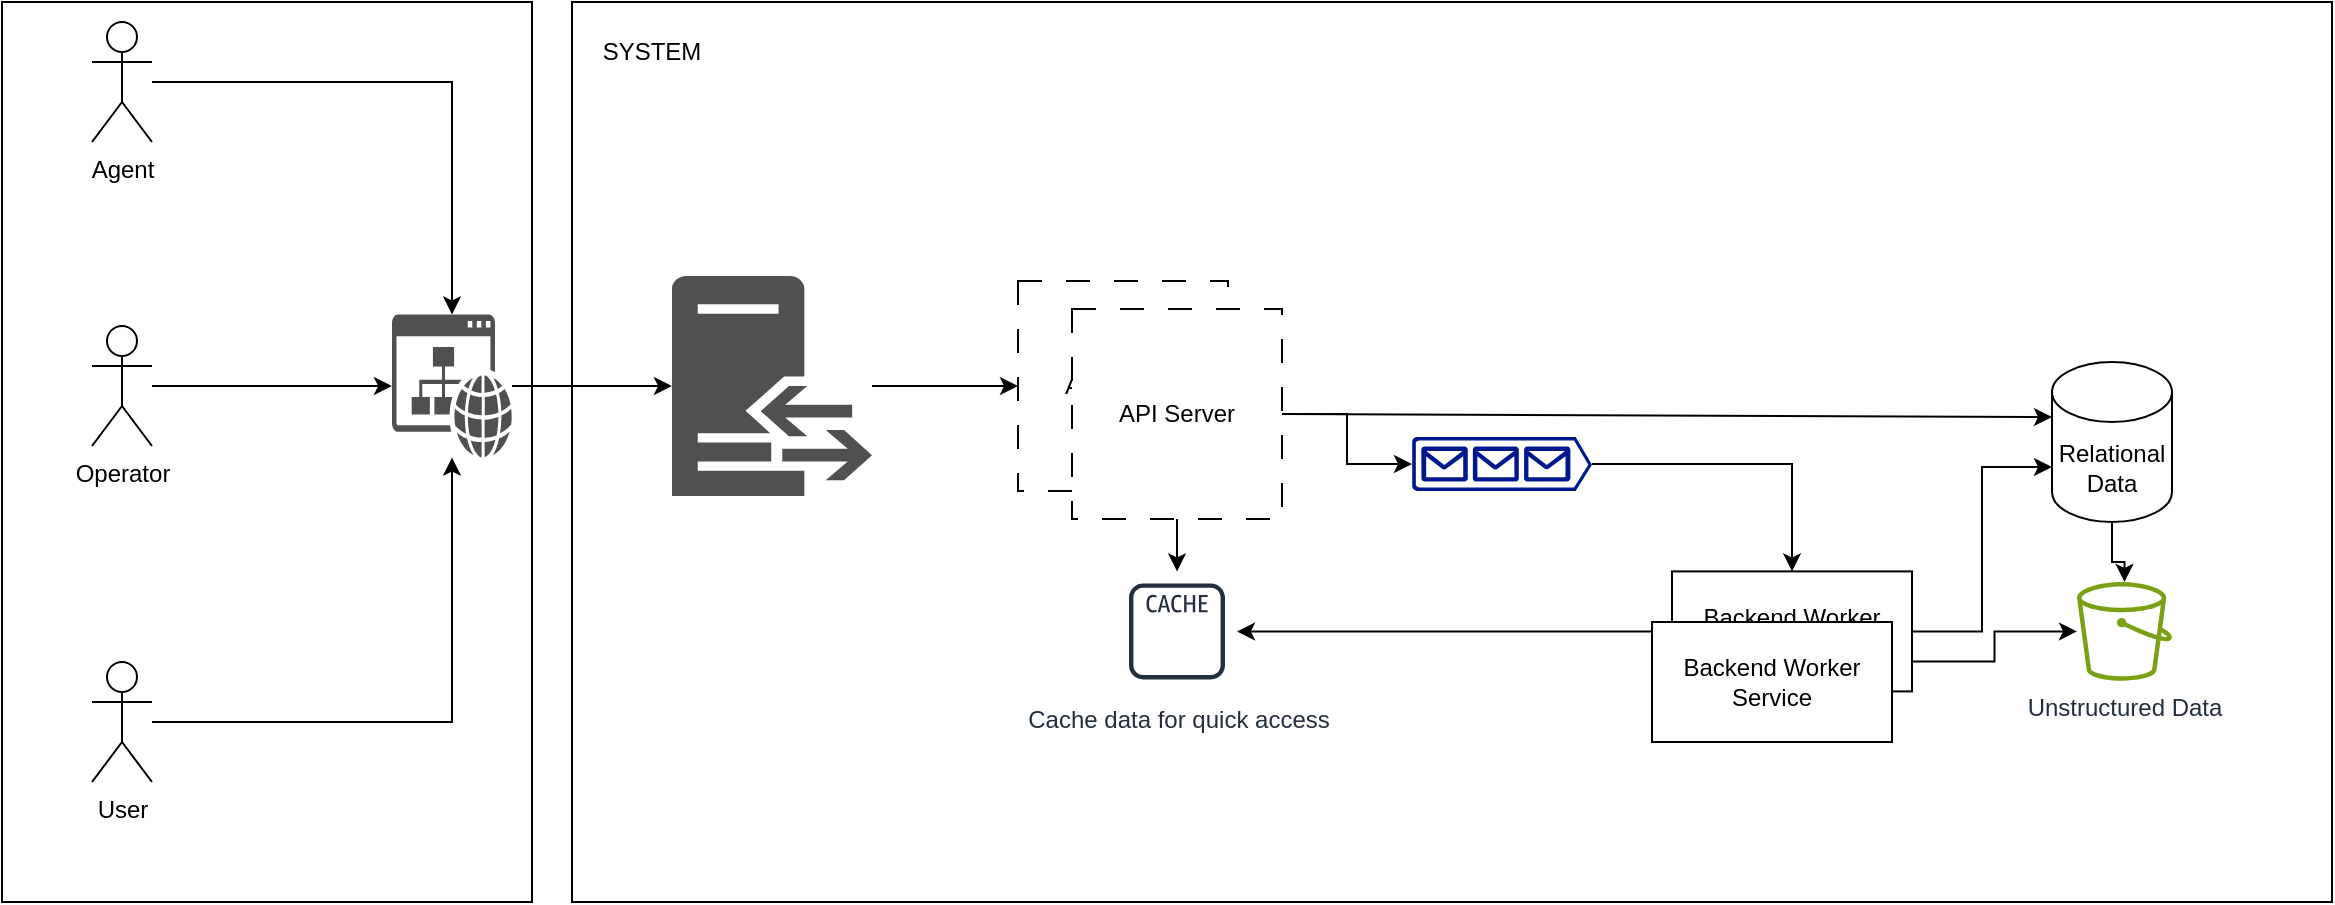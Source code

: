 <mxfile version="22.0.0" type="github">
  <diagram name="Page-1" id="VIxuaLZ3ZZiyrBkaiSTJ">
    <mxGraphModel dx="1900" dy="574" grid="1" gridSize="10" guides="1" tooltips="1" connect="1" arrows="1" fold="1" page="1" pageScale="1" pageWidth="850" pageHeight="1100" math="0" shadow="0">
      <root>
        <mxCell id="0" />
        <mxCell id="1" parent="0" />
        <mxCell id="T1PkeN0rb3LB9wRM_9mk-1" value="" style="rounded=0;whiteSpace=wrap;html=1;" vertex="1" parent="1">
          <mxGeometry x="-135" y="50" width="265" height="450" as="geometry" />
        </mxCell>
        <mxCell id="SYVp2LvqQkuV6gOD7tC8-35" value="" style="rounded=0;whiteSpace=wrap;html=1;" parent="1" vertex="1">
          <mxGeometry x="150" y="50" width="880" height="450" as="geometry" />
        </mxCell>
        <mxCell id="SYVp2LvqQkuV6gOD7tC8-29" value="" style="edgeStyle=orthogonalEdgeStyle;rounded=0;orthogonalLoop=1;jettySize=auto;html=1;" parent="1" source="SYVp2LvqQkuV6gOD7tC8-1" target="SYVp2LvqQkuV6gOD7tC8-12" edge="1">
          <mxGeometry relative="1" as="geometry" />
        </mxCell>
        <mxCell id="SYVp2LvqQkuV6gOD7tC8-1" value="Agent" style="shape=umlActor;verticalLabelPosition=bottom;verticalAlign=top;html=1;outlineConnect=0;" parent="1" vertex="1">
          <mxGeometry x="-90" y="60" width="30" height="60" as="geometry" />
        </mxCell>
        <mxCell id="SYVp2LvqQkuV6gOD7tC8-30" value="" style="edgeStyle=orthogonalEdgeStyle;rounded=0;orthogonalLoop=1;jettySize=auto;html=1;" parent="1" source="SYVp2LvqQkuV6gOD7tC8-3" target="SYVp2LvqQkuV6gOD7tC8-12" edge="1">
          <mxGeometry relative="1" as="geometry" />
        </mxCell>
        <mxCell id="SYVp2LvqQkuV6gOD7tC8-3" value="Operator&lt;br&gt;" style="shape=umlActor;verticalLabelPosition=bottom;verticalAlign=top;html=1;outlineConnect=0;" parent="1" vertex="1">
          <mxGeometry x="-90" y="212" width="30" height="60" as="geometry" />
        </mxCell>
        <mxCell id="SYVp2LvqQkuV6gOD7tC8-31" value="" style="edgeStyle=orthogonalEdgeStyle;rounded=0;orthogonalLoop=1;jettySize=auto;html=1;" parent="1" source="SYVp2LvqQkuV6gOD7tC8-4" target="SYVp2LvqQkuV6gOD7tC8-12" edge="1">
          <mxGeometry relative="1" as="geometry" />
        </mxCell>
        <mxCell id="SYVp2LvqQkuV6gOD7tC8-4" value="User" style="shape=umlActor;verticalLabelPosition=bottom;verticalAlign=top;html=1;outlineConnect=0;" parent="1" vertex="1">
          <mxGeometry x="-90" y="380" width="30" height="60" as="geometry" />
        </mxCell>
        <mxCell id="SYVp2LvqQkuV6gOD7tC8-9" value="" style="edgeStyle=orthogonalEdgeStyle;rounded=0;orthogonalLoop=1;jettySize=auto;html=1;" parent="1" source="SYVp2LvqQkuV6gOD7tC8-7" target="SYVp2LvqQkuV6gOD7tC8-8" edge="1">
          <mxGeometry relative="1" as="geometry" />
        </mxCell>
        <mxCell id="SYVp2LvqQkuV6gOD7tC8-7" value="Relational Data" style="shape=cylinder3;whiteSpace=wrap;html=1;boundedLbl=1;backgroundOutline=1;size=15;" parent="1" vertex="1">
          <mxGeometry x="890" y="230" width="60" height="80" as="geometry" />
        </mxCell>
        <mxCell id="SYVp2LvqQkuV6gOD7tC8-8" value="Unstructured Data" style="sketch=0;outlineConnect=0;fontColor=#232F3E;gradientColor=none;fillColor=#7AA116;strokeColor=none;dashed=0;verticalLabelPosition=bottom;verticalAlign=top;align=center;html=1;fontSize=12;fontStyle=0;aspect=fixed;pointerEvents=1;shape=mxgraph.aws4.bucket;" parent="1" vertex="1">
          <mxGeometry x="902.5" y="340" width="47.5" height="49.4" as="geometry" />
        </mxCell>
        <mxCell id="SYVp2LvqQkuV6gOD7tC8-19" value="" style="edgeStyle=orthogonalEdgeStyle;rounded=0;orthogonalLoop=1;jettySize=auto;html=1;" parent="1" source="SYVp2LvqQkuV6gOD7tC8-11" target="SYVp2LvqQkuV6gOD7tC8-13" edge="1">
          <mxGeometry relative="1" as="geometry" />
        </mxCell>
        <mxCell id="SYVp2LvqQkuV6gOD7tC8-11" value="" style="sketch=0;pointerEvents=1;shadow=0;dashed=0;html=1;strokeColor=none;fillColor=#505050;labelPosition=center;verticalLabelPosition=bottom;verticalAlign=top;outlineConnect=0;align=center;shape=mxgraph.office.servers.reverse_proxy;" parent="1" vertex="1">
          <mxGeometry x="200" y="187" width="100" height="110" as="geometry" />
        </mxCell>
        <mxCell id="SYVp2LvqQkuV6gOD7tC8-18" value="" style="edgeStyle=orthogonalEdgeStyle;rounded=0;orthogonalLoop=1;jettySize=auto;html=1;" parent="1" source="SYVp2LvqQkuV6gOD7tC8-12" target="SYVp2LvqQkuV6gOD7tC8-11" edge="1">
          <mxGeometry relative="1" as="geometry" />
        </mxCell>
        <mxCell id="SYVp2LvqQkuV6gOD7tC8-12" value="" style="sketch=0;pointerEvents=1;shadow=0;dashed=0;html=1;strokeColor=none;fillColor=#505050;labelPosition=center;verticalLabelPosition=bottom;verticalAlign=top;outlineConnect=0;align=center;shape=mxgraph.office.concepts.website;" parent="1" vertex="1">
          <mxGeometry x="60" y="206.25" width="60" height="71.5" as="geometry" />
        </mxCell>
        <mxCell id="SYVp2LvqQkuV6gOD7tC8-13" value="API Server" style="whiteSpace=wrap;html=1;aspect=fixed;dashed=1;dashPattern=12 12;" parent="1" vertex="1">
          <mxGeometry x="373" y="189.5" width="105" height="105" as="geometry" />
        </mxCell>
        <mxCell id="SYVp2LvqQkuV6gOD7tC8-21" value="" style="edgeStyle=orthogonalEdgeStyle;rounded=0;orthogonalLoop=1;jettySize=auto;html=1;" parent="1" source="SYVp2LvqQkuV6gOD7tC8-15" target="SYVp2LvqQkuV6gOD7tC8-20" edge="1">
          <mxGeometry relative="1" as="geometry" />
        </mxCell>
        <mxCell id="SYVp2LvqQkuV6gOD7tC8-15" value="API Server" style="whiteSpace=wrap;html=1;aspect=fixed;dashed=1;dashPattern=12 12;" parent="1" vertex="1">
          <mxGeometry x="400" y="203.5" width="105" height="105" as="geometry" />
        </mxCell>
        <mxCell id="SYVp2LvqQkuV6gOD7tC8-26" value="" style="edgeStyle=orthogonalEdgeStyle;rounded=0;orthogonalLoop=1;jettySize=auto;html=1;entryX=0;entryY=0;entryDx=0;entryDy=52.5;entryPerimeter=0;" parent="1" source="SYVp2LvqQkuV6gOD7tC8-17" target="SYVp2LvqQkuV6gOD7tC8-7" edge="1">
          <mxGeometry relative="1" as="geometry" />
        </mxCell>
        <mxCell id="SYVp2LvqQkuV6gOD7tC8-17" value="Backend Worker Service" style="rounded=0;whiteSpace=wrap;html=1;" parent="1" vertex="1">
          <mxGeometry x="700" y="334.7" width="120" height="60" as="geometry" />
        </mxCell>
        <mxCell id="SYVp2LvqQkuV6gOD7tC8-22" value="" style="edgeStyle=orthogonalEdgeStyle;rounded=0;orthogonalLoop=1;jettySize=auto;html=1;" parent="1" source="SYVp2LvqQkuV6gOD7tC8-20" target="SYVp2LvqQkuV6gOD7tC8-17" edge="1">
          <mxGeometry relative="1" as="geometry" />
        </mxCell>
        <mxCell id="SYVp2LvqQkuV6gOD7tC8-20" value="" style="sketch=0;aspect=fixed;pointerEvents=1;shadow=0;dashed=0;html=1;strokeColor=none;labelPosition=center;verticalLabelPosition=bottom;verticalAlign=top;align=center;fillColor=#00188D;shape=mxgraph.azure.queue_generic" parent="1" vertex="1">
          <mxGeometry x="570" y="267.5" width="90" height="27" as="geometry" />
        </mxCell>
        <mxCell id="SYVp2LvqQkuV6gOD7tC8-24" value="" style="edgeStyle=orthogonalEdgeStyle;rounded=0;orthogonalLoop=1;jettySize=auto;html=1;exitX=1;exitY=0.75;exitDx=0;exitDy=0;" parent="1" source="SYVp2LvqQkuV6gOD7tC8-17" target="SYVp2LvqQkuV6gOD7tC8-8" edge="1">
          <mxGeometry relative="1" as="geometry">
            <mxPoint x="840" y="440" as="sourcePoint" />
            <mxPoint x="900" y="293" as="targetPoint" />
          </mxGeometry>
        </mxCell>
        <mxCell id="SYVp2LvqQkuV6gOD7tC8-25" value="" style="endArrow=classic;html=1;rounded=0;entryX=0;entryY=0;entryDx=0;entryDy=27.5;entryPerimeter=0;exitX=1;exitY=0.5;exitDx=0;exitDy=0;" parent="1" source="SYVp2LvqQkuV6gOD7tC8-15" target="SYVp2LvqQkuV6gOD7tC8-7" edge="1">
          <mxGeometry width="50" height="50" relative="1" as="geometry">
            <mxPoint x="400" y="240" as="sourcePoint" />
            <mxPoint x="450" y="190" as="targetPoint" />
          </mxGeometry>
        </mxCell>
        <mxCell id="SYVp2LvqQkuV6gOD7tC8-32" value="Cache data for quick access" style="sketch=0;outlineConnect=0;fontColor=#232F3E;gradientColor=none;strokeColor=#232F3E;fillColor=#ffffff;dashed=0;verticalLabelPosition=bottom;verticalAlign=top;align=center;html=1;fontSize=12;fontStyle=0;aspect=fixed;shape=mxgraph.aws4.resourceIcon;resIcon=mxgraph.aws4.cache_node;" parent="1" vertex="1">
          <mxGeometry x="422.5" y="334.7" width="60" height="60" as="geometry" />
        </mxCell>
        <mxCell id="SYVp2LvqQkuV6gOD7tC8-33" value="" style="endArrow=classic;html=1;rounded=0;exitX=0;exitY=0.5;exitDx=0;exitDy=0;" parent="1" source="SYVp2LvqQkuV6gOD7tC8-17" target="SYVp2LvqQkuV6gOD7tC8-32" edge="1">
          <mxGeometry width="50" height="50" relative="1" as="geometry">
            <mxPoint x="340" y="260" as="sourcePoint" />
            <mxPoint x="390" y="210" as="targetPoint" />
          </mxGeometry>
        </mxCell>
        <mxCell id="SYVp2LvqQkuV6gOD7tC8-34" value="" style="endArrow=classic;html=1;rounded=0;exitX=0.5;exitY=1;exitDx=0;exitDy=0;" parent="1" source="SYVp2LvqQkuV6gOD7tC8-15" target="SYVp2LvqQkuV6gOD7tC8-32" edge="1">
          <mxGeometry width="50" height="50" relative="1" as="geometry">
            <mxPoint x="710" y="360" as="sourcePoint" />
            <mxPoint x="495" y="360" as="targetPoint" />
          </mxGeometry>
        </mxCell>
        <mxCell id="SYVp2LvqQkuV6gOD7tC8-36" value="Backend Worker Service" style="rounded=0;whiteSpace=wrap;html=1;" parent="1" vertex="1">
          <mxGeometry x="690" y="360" width="120" height="60" as="geometry" />
        </mxCell>
        <mxCell id="SYVp2LvqQkuV6gOD7tC8-37" value="SYSTEM" style="text;html=1;strokeColor=none;fillColor=none;align=center;verticalAlign=middle;whiteSpace=wrap;rounded=0;" parent="1" vertex="1">
          <mxGeometry x="160" y="60" width="60" height="30" as="geometry" />
        </mxCell>
      </root>
    </mxGraphModel>
  </diagram>
</mxfile>
